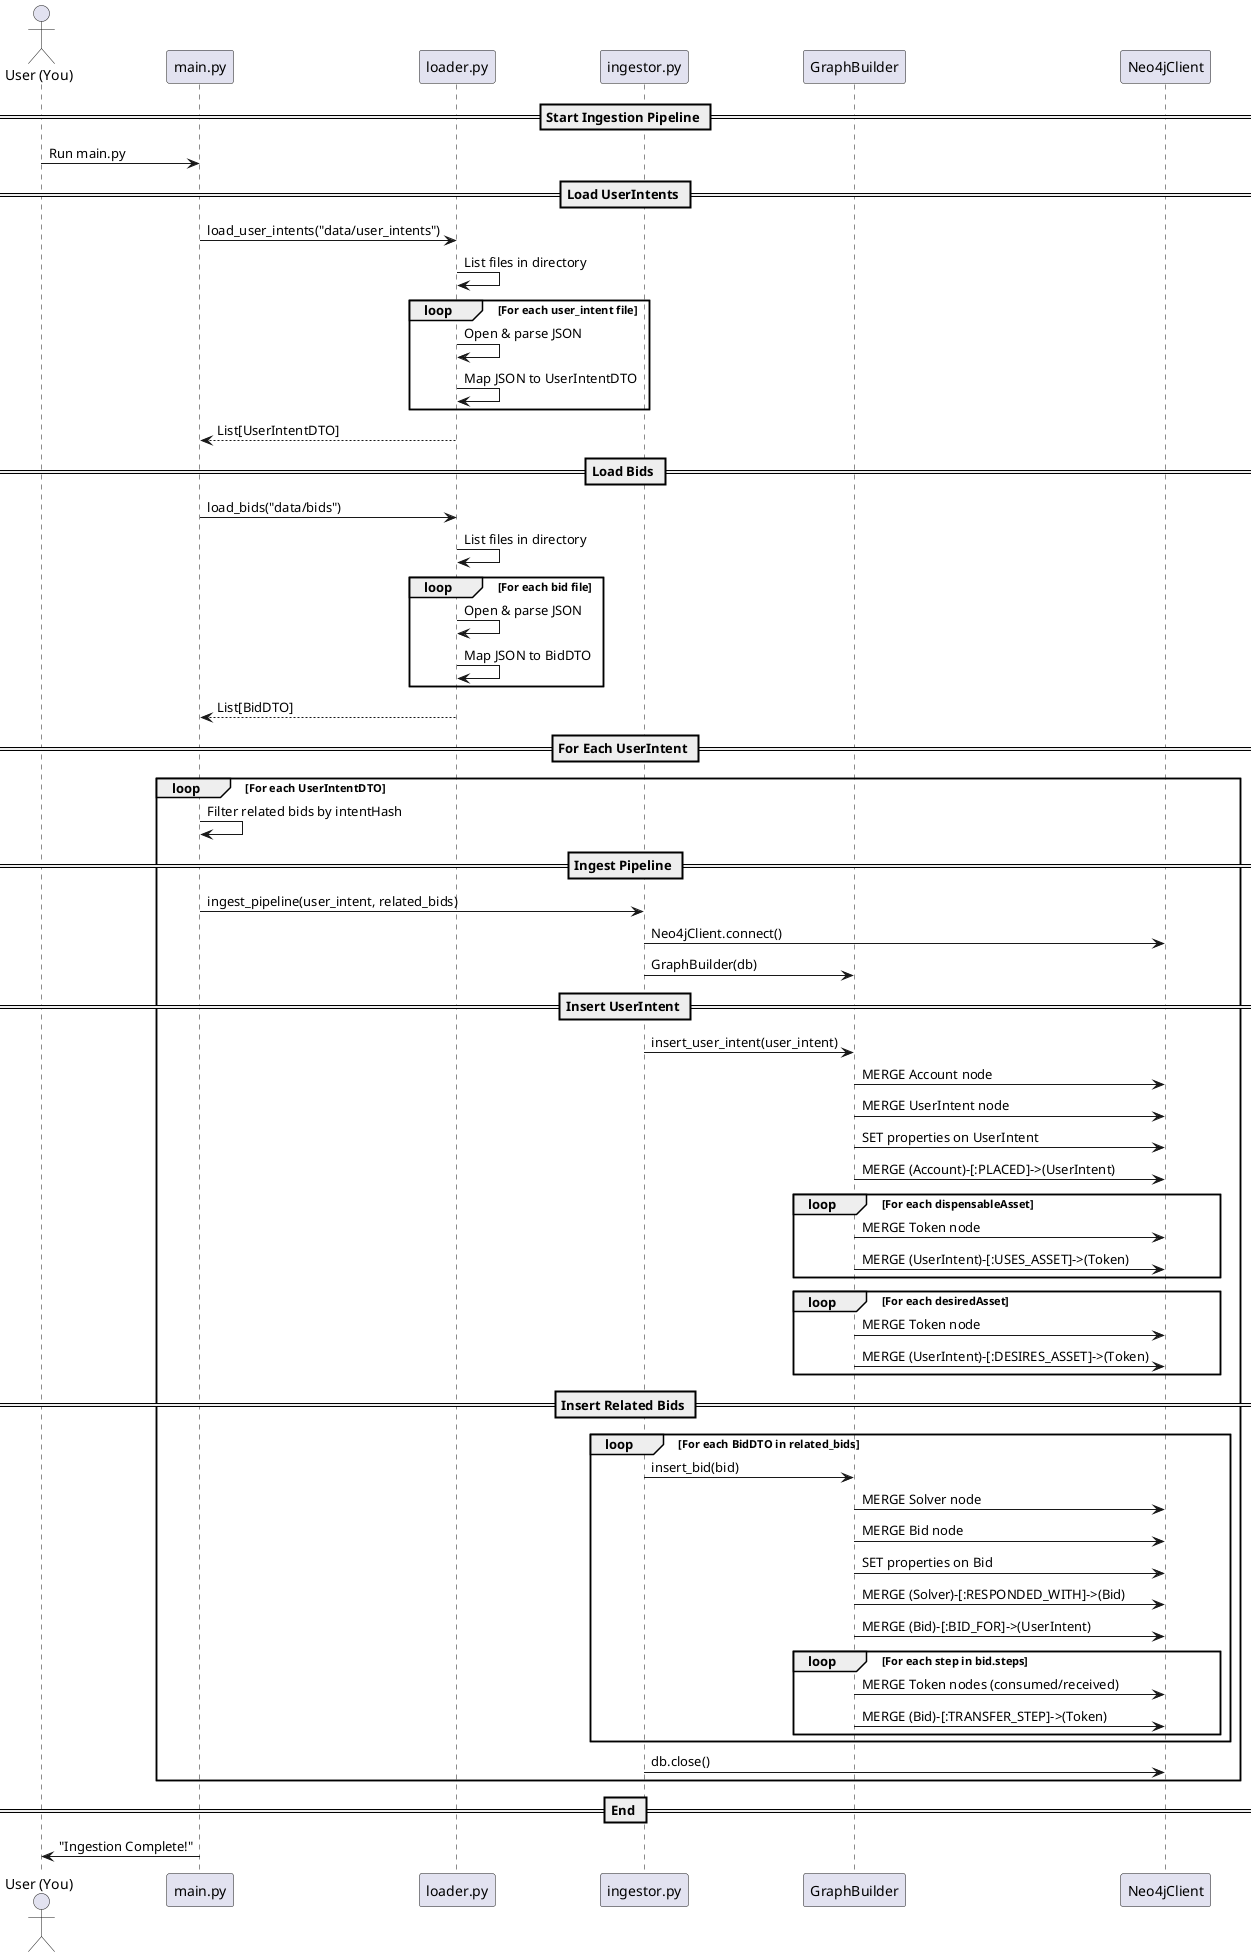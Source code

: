 @startuml
actor User as "User (You)"
participant "main.py" as Main
participant "loader.py" as Loader
participant "ingestor.py" as Ingestor
participant "GraphBuilder" as Graph
participant "Neo4jClient" as Neo4j

== Start Ingestion Pipeline ==
User -> Main: Run main.py

== Load UserIntents ==
Main -> Loader: load_user_intents("data/user_intents")
Loader -> Loader: List files in directory
loop For each user_intent file
    Loader -> Loader: Open & parse JSON
    Loader -> Loader: Map JSON to UserIntentDTO
end
Loader --> Main: List[UserIntentDTO]

== Load Bids ==
Main -> Loader: load_bids("data/bids")
Loader -> Loader: List files in directory
loop For each bid file
    Loader -> Loader: Open & parse JSON
    Loader -> Loader: Map JSON to BidDTO
end
Loader --> Main: List[BidDTO]

== For Each UserIntent ==
loop For each UserIntentDTO
    Main -> Main: Filter related bids by intentHash

    == Ingest Pipeline ==
    Main -> Ingestor: ingest_pipeline(user_intent, related_bids)
    Ingestor -> Neo4j: Neo4jClient.connect()
    Ingestor -> Graph: GraphBuilder(db)

    == Insert UserIntent ==
    Ingestor -> Graph: insert_user_intent(user_intent)
    Graph -> Neo4j: MERGE Account node
    Graph -> Neo4j: MERGE UserIntent node
    Graph -> Neo4j: SET properties on UserIntent
    Graph -> Neo4j: MERGE (Account)-[:PLACED]->(UserIntent)
    loop For each dispensableAsset
        Graph -> Neo4j: MERGE Token node
        Graph -> Neo4j: MERGE (UserIntent)-[:USES_ASSET]->(Token)
    end
    loop For each desiredAsset
        Graph -> Neo4j: MERGE Token node
        Graph -> Neo4j: MERGE (UserIntent)-[:DESIRES_ASSET]->(Token)
    end

    == Insert Related Bids ==
    loop For each BidDTO in related_bids
        Ingestor -> Graph: insert_bid(bid)
        Graph -> Neo4j: MERGE Solver node
        Graph -> Neo4j: MERGE Bid node
        Graph -> Neo4j: SET properties on Bid
        Graph -> Neo4j: MERGE (Solver)-[:RESPONDED_WITH]->(Bid)
        Graph -> Neo4j: MERGE (Bid)-[:BID_FOR]->(UserIntent)
        loop For each step in bid.steps
            Graph -> Neo4j: MERGE Token nodes (consumed/received)
            Graph -> Neo4j: MERGE (Bid)-[:TRANSFER_STEP]->(Token)
        end
    end

    Ingestor -> Neo4j: db.close()
end

== End ==
Main -> User: "Ingestion Complete!"
@enduml